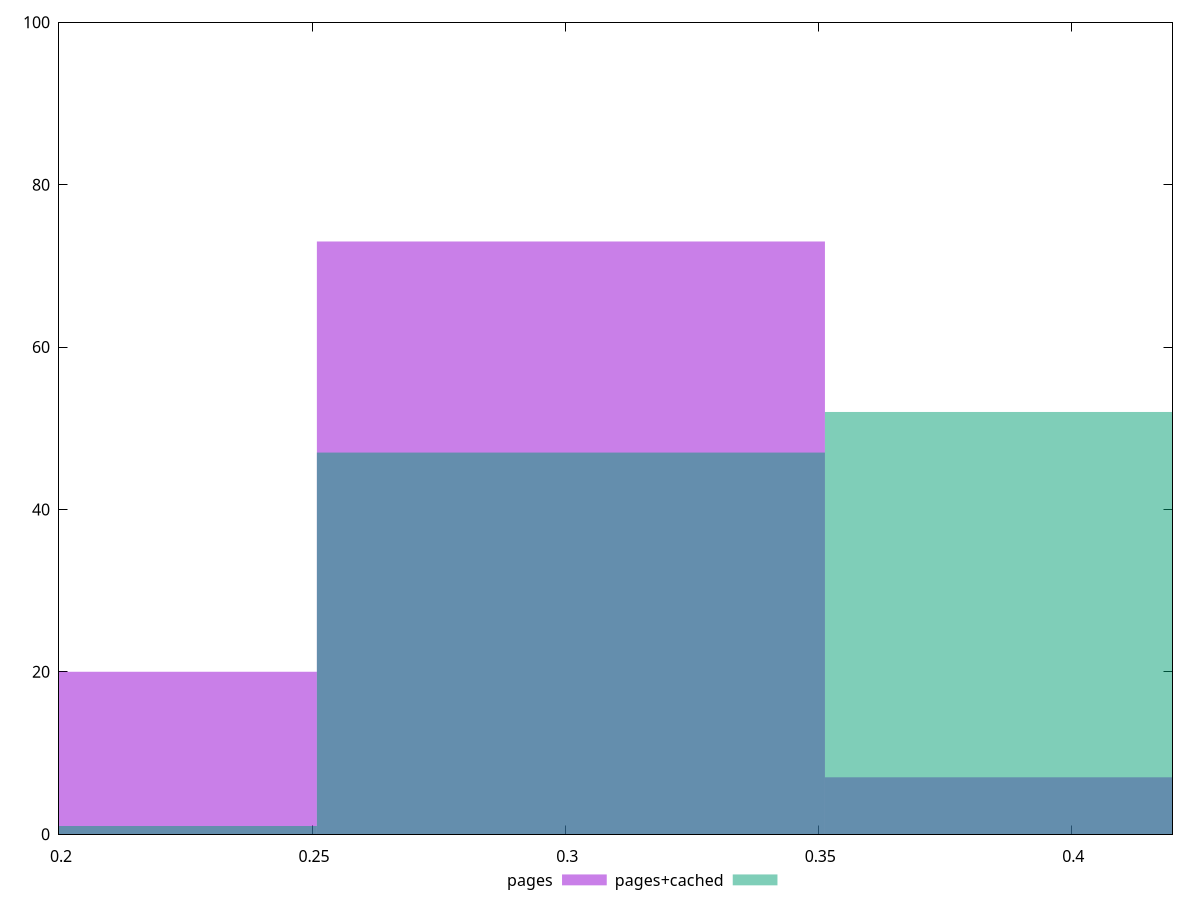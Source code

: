 reset

$pages <<EOF
0.2007597735627751 20
0.3011396603441627 73
0.4015195471255502 7
EOF

$pagesCached <<EOF
0.2007597735627751 1
0.4015195471255502 52
0.3011396603441627 47
EOF

set key outside below
set boxwidth 0.10037988678138755
set xrange [0.2:0.42]
set yrange [0:100]
set trange [0:100]
set style fill transparent solid 0.5 noborder
set terminal svg size 640, 500 enhanced background rgb 'white'
set output "report_00025_2021-02-22T21:38:55.199Z/meta/score/comparison/histogram/0_vs_1.svg"

plot $pages title "pages" with boxes, \
     $pagesCached title "pages+cached" with boxes

reset
